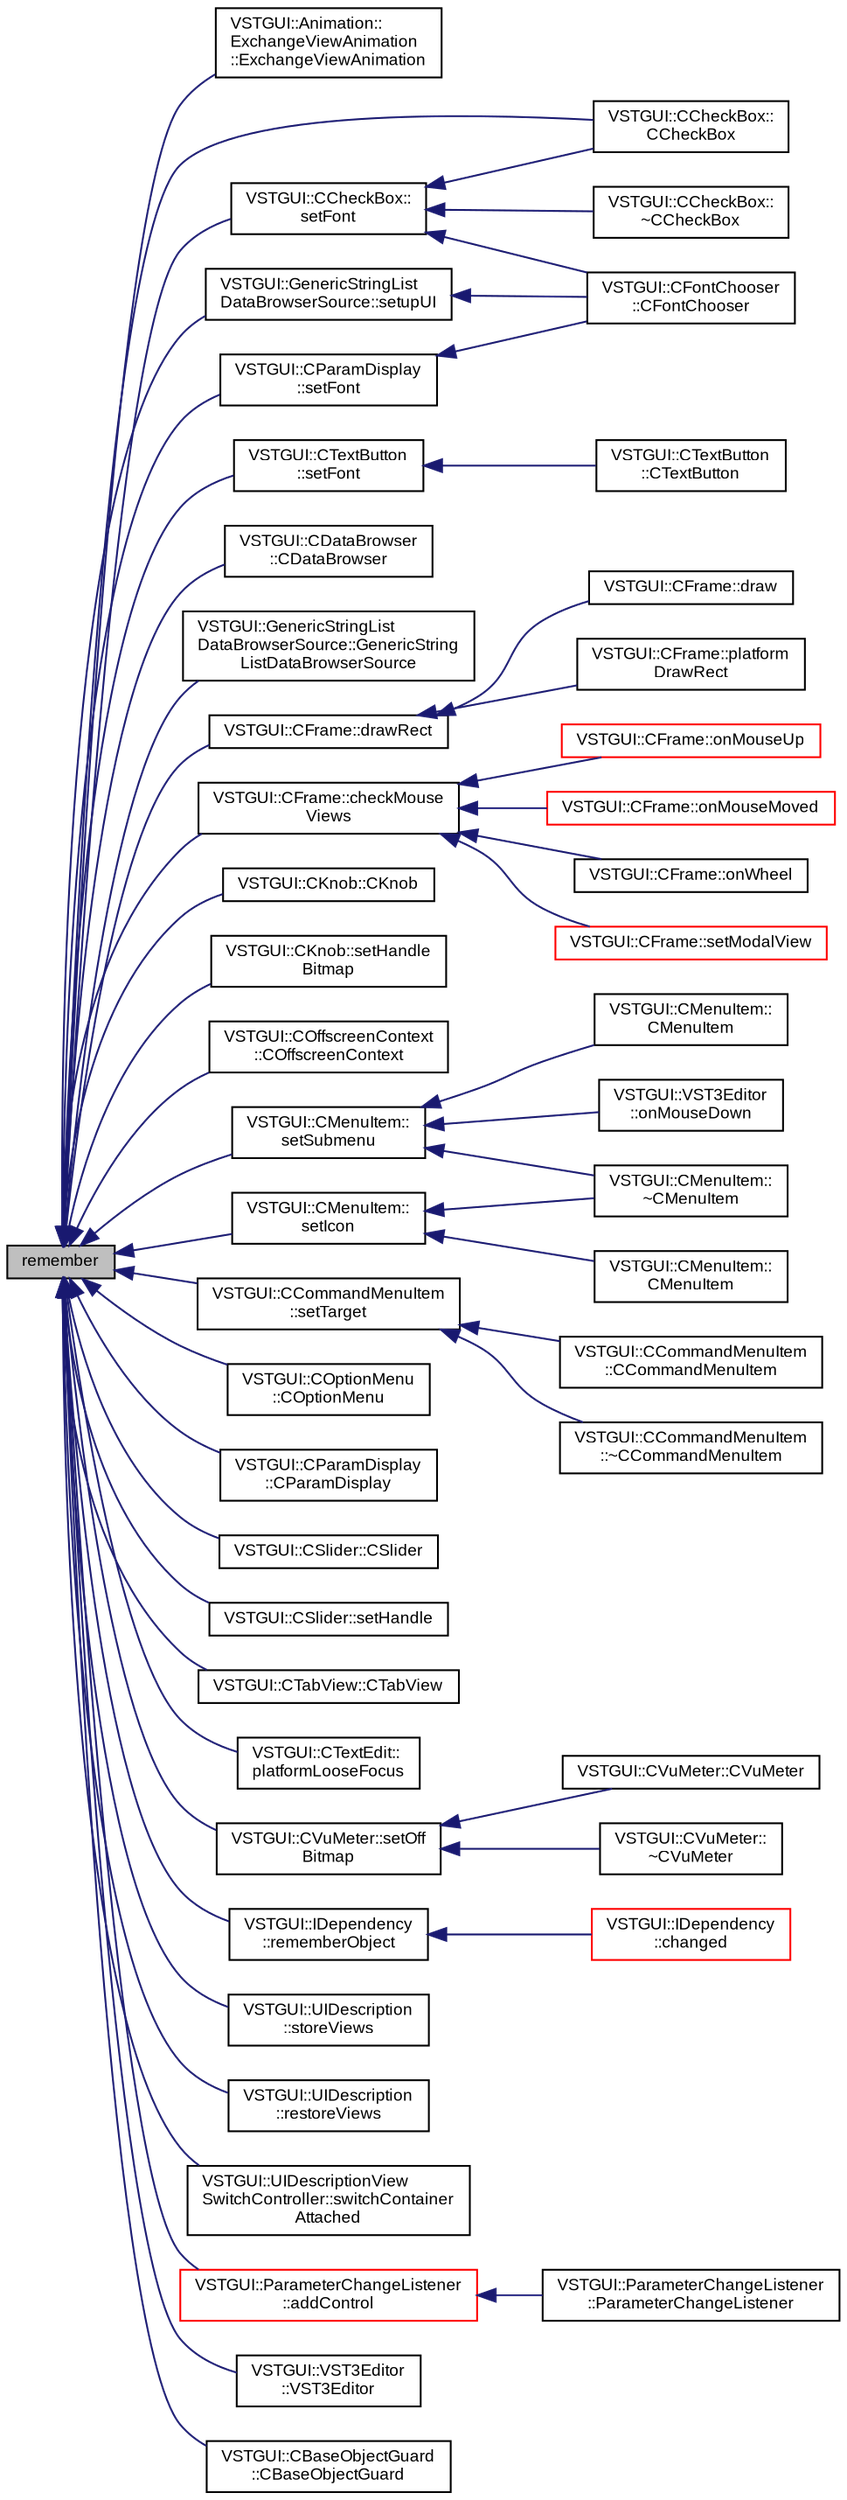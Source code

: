 digraph "remember"
{
  bgcolor="transparent";
  edge [fontname="Arial",fontsize="9",labelfontname="Arial",labelfontsize="9"];
  node [fontname="Arial",fontsize="9",shape=record];
  rankdir="LR";
  Node1 [label="remember",height=0.2,width=0.4,color="black", fillcolor="grey75", style="filled" fontcolor="black"];
  Node1 -> Node2 [dir="back",color="midnightblue",fontsize="9",style="solid",fontname="Arial"];
  Node2 [label="VSTGUI::Animation::\lExchangeViewAnimation\l::ExchangeViewAnimation",height=0.2,width=0.4,color="black",URL="$class_v_s_t_g_u_i_1_1_animation_1_1_exchange_view_animation.html#ab056dfd92492a3566d61f0e150d02ff2"];
  Node1 -> Node3 [dir="back",color="midnightblue",fontsize="9",style="solid",fontname="Arial"];
  Node3 [label="VSTGUI::CCheckBox::\lCCheckBox",height=0.2,width=0.4,color="black",URL="$class_v_s_t_g_u_i_1_1_c_check_box.html#abfd45c0dae0029fb43b093190d78bc42"];
  Node1 -> Node4 [dir="back",color="midnightblue",fontsize="9",style="solid",fontname="Arial"];
  Node4 [label="VSTGUI::CCheckBox::\lsetFont",height=0.2,width=0.4,color="black",URL="$class_v_s_t_g_u_i_1_1_c_check_box.html#a8bb2d9e1362a2b8d9047b2e895f794fd"];
  Node4 -> Node3 [dir="back",color="midnightblue",fontsize="9",style="solid",fontname="Arial"];
  Node4 -> Node5 [dir="back",color="midnightblue",fontsize="9",style="solid",fontname="Arial"];
  Node5 [label="VSTGUI::CCheckBox::\l~CCheckBox",height=0.2,width=0.4,color="black",URL="$class_v_s_t_g_u_i_1_1_c_check_box.html#a7f356285321b8453226500459256530a"];
  Node4 -> Node6 [dir="back",color="midnightblue",fontsize="9",style="solid",fontname="Arial"];
  Node6 [label="VSTGUI::CFontChooser\l::CFontChooser",height=0.2,width=0.4,color="black",URL="$class_v_s_t_g_u_i_1_1_c_font_chooser.html#a1a4d6cbd6b3c39bdff979a626e42016e"];
  Node1 -> Node7 [dir="back",color="midnightblue",fontsize="9",style="solid",fontname="Arial"];
  Node7 [label="VSTGUI::CTextButton\l::setFont",height=0.2,width=0.4,color="black",URL="$class_v_s_t_g_u_i_1_1_c_text_button.html#a8bb2d9e1362a2b8d9047b2e895f794fd"];
  Node7 -> Node8 [dir="back",color="midnightblue",fontsize="9",style="solid",fontname="Arial"];
  Node8 [label="VSTGUI::CTextButton\l::CTextButton",height=0.2,width=0.4,color="black",URL="$class_v_s_t_g_u_i_1_1_c_text_button.html#a5f75803eeee8a59b03df510d82c66c59"];
  Node1 -> Node9 [dir="back",color="midnightblue",fontsize="9",style="solid",fontname="Arial"];
  Node9 [label="VSTGUI::CDataBrowser\l::CDataBrowser",height=0.2,width=0.4,color="black",URL="$class_v_s_t_g_u_i_1_1_c_data_browser.html#aaf73b3af5bff3c9cf6ed3c447e6561d0"];
  Node1 -> Node10 [dir="back",color="midnightblue",fontsize="9",style="solid",fontname="Arial"];
  Node10 [label="VSTGUI::GenericStringList\lDataBrowserSource::GenericString\lListDataBrowserSource",height=0.2,width=0.4,color="black",URL="$class_v_s_t_g_u_i_1_1_generic_string_list_data_browser_source.html#a032cbf810cacd2cfd4cc23e748b9d599"];
  Node1 -> Node11 [dir="back",color="midnightblue",fontsize="9",style="solid",fontname="Arial"];
  Node11 [label="VSTGUI::GenericStringList\lDataBrowserSource::setupUI",height=0.2,width=0.4,color="black",URL="$class_v_s_t_g_u_i_1_1_generic_string_list_data_browser_source.html#a721c0ed5144b9f9d50e5dc7fe4976492"];
  Node11 -> Node6 [dir="back",color="midnightblue",fontsize="9",style="solid",fontname="Arial"];
  Node1 -> Node12 [dir="back",color="midnightblue",fontsize="9",style="solid",fontname="Arial"];
  Node12 [label="VSTGUI::CFrame::drawRect",height=0.2,width=0.4,color="black",URL="$class_v_s_t_g_u_i_1_1_c_frame.html#a530199c9ce307c3c7aa37e8f7acd75fb",tooltip="called if the view should draw itself "];
  Node12 -> Node13 [dir="back",color="midnightblue",fontsize="9",style="solid",fontname="Arial"];
  Node13 [label="VSTGUI::CFrame::draw",height=0.2,width=0.4,color="black",URL="$class_v_s_t_g_u_i_1_1_c_frame.html#a83ee48340580dff7f1796dbebe7b0a0f",tooltip="called if the view should draw itself "];
  Node12 -> Node14 [dir="back",color="midnightblue",fontsize="9",style="solid",fontname="Arial"];
  Node14 [label="VSTGUI::CFrame::platform\lDrawRect",height=0.2,width=0.4,color="black",URL="$class_v_s_t_g_u_i_1_1_c_frame.html#a13531c5a9bf691d4ec9a71fee3fda3df"];
  Node1 -> Node15 [dir="back",color="midnightblue",fontsize="9",style="solid",fontname="Arial"];
  Node15 [label="VSTGUI::CFrame::checkMouse\lViews",height=0.2,width=0.4,color="black",URL="$class_v_s_t_g_u_i_1_1_c_frame.html#a83b0d2d4c489762aa768c5e16b0c72d0"];
  Node15 -> Node16 [dir="back",color="midnightblue",fontsize="9",style="solid",fontname="Arial"];
  Node16 [label="VSTGUI::CFrame::onMouseUp",height=0.2,width=0.4,color="red",URL="$class_v_s_t_g_u_i_1_1_c_frame.html#a25821e254b2ee5fabdda756c1c301fc0",tooltip="called when a mouse up event occurs "];
  Node15 -> Node17 [dir="back",color="midnightblue",fontsize="9",style="solid",fontname="Arial"];
  Node17 [label="VSTGUI::CFrame::onMouseMoved",height=0.2,width=0.4,color="red",URL="$class_v_s_t_g_u_i_1_1_c_frame.html#ac8855959285a9555faaa8b0313e07027",tooltip="called when a mouse move event occurs "];
  Node15 -> Node18 [dir="back",color="midnightblue",fontsize="9",style="solid",fontname="Arial"];
  Node18 [label="VSTGUI::CFrame::onWheel",height=0.2,width=0.4,color="black",URL="$class_v_s_t_g_u_i_1_1_c_frame.html#a6d88a500ad5bcf0664cffac0fc0adac2",tooltip="called if a mouse wheel event is happening over this view "];
  Node15 -> Node19 [dir="back",color="midnightblue",fontsize="9",style="solid",fontname="Arial"];
  Node19 [label="VSTGUI::CFrame::setModalView",height=0.2,width=0.4,color="red",URL="$class_v_s_t_g_u_i_1_1_c_frame.html#a8702ff2f7885f8d7a93bde675d32f1dc"];
  Node1 -> Node20 [dir="back",color="midnightblue",fontsize="9",style="solid",fontname="Arial"];
  Node20 [label="VSTGUI::CKnob::CKnob",height=0.2,width=0.4,color="black",URL="$class_v_s_t_g_u_i_1_1_c_knob.html#ad17a8b78ea89a52378abeaeeadc1270e"];
  Node1 -> Node21 [dir="back",color="midnightblue",fontsize="9",style="solid",fontname="Arial"];
  Node21 [label="VSTGUI::CKnob::setHandle\lBitmap",height=0.2,width=0.4,color="black",URL="$class_v_s_t_g_u_i_1_1_c_knob.html#a5886cd205f218543f9d1d807c2c3dba8"];
  Node1 -> Node22 [dir="back",color="midnightblue",fontsize="9",style="solid",fontname="Arial"];
  Node22 [label="VSTGUI::COffscreenContext\l::COffscreenContext",height=0.2,width=0.4,color="black",URL="$class_v_s_t_g_u_i_1_1_c_offscreen_context.html#a062f075792f632a52a46218fab33f513"];
  Node1 -> Node23 [dir="back",color="midnightblue",fontsize="9",style="solid",fontname="Arial"];
  Node23 [label="VSTGUI::CMenuItem::\lsetSubmenu",height=0.2,width=0.4,color="black",URL="$class_v_s_t_g_u_i_1_1_c_menu_item.html#ad82def3068a469a676185f3d5de8bb4b",tooltip="set submenu of menu item "];
  Node23 -> Node24 [dir="back",color="midnightblue",fontsize="9",style="solid",fontname="Arial"];
  Node24 [label="VSTGUI::CMenuItem::\lCMenuItem",height=0.2,width=0.4,color="black",URL="$class_v_s_t_g_u_i_1_1_c_menu_item.html#ad49e5379488ce49cf7e509097341421a"];
  Node23 -> Node25 [dir="back",color="midnightblue",fontsize="9",style="solid",fontname="Arial"];
  Node25 [label="VSTGUI::CMenuItem::\l~CMenuItem",height=0.2,width=0.4,color="black",URL="$class_v_s_t_g_u_i_1_1_c_menu_item.html#a2c213e786574595c6f80a1e33fc47807"];
  Node23 -> Node26 [dir="back",color="midnightblue",fontsize="9",style="solid",fontname="Arial"];
  Node26 [label="VSTGUI::VST3Editor\l::onMouseDown",height=0.2,width=0.4,color="black",URL="$class_v_s_t_g_u_i_1_1_v_s_t3_editor.html#a4305e69d2e6fc870a37b123050120e13",tooltip="a mouse down event happend on the frame at position where. If the observer handles this..."];
  Node1 -> Node27 [dir="back",color="midnightblue",fontsize="9",style="solid",fontname="Arial"];
  Node27 [label="VSTGUI::CMenuItem::\lsetIcon",height=0.2,width=0.4,color="black",URL="$class_v_s_t_g_u_i_1_1_c_menu_item.html#a5642dfa9fc652661b47eadd05091c6a7",tooltip="set menu item icon "];
  Node27 -> Node28 [dir="back",color="midnightblue",fontsize="9",style="solid",fontname="Arial"];
  Node28 [label="VSTGUI::CMenuItem::\lCMenuItem",height=0.2,width=0.4,color="black",URL="$class_v_s_t_g_u_i_1_1_c_menu_item.html#af232a0a07684c270537a4f8d90b585b8"];
  Node27 -> Node25 [dir="back",color="midnightblue",fontsize="9",style="solid",fontname="Arial"];
  Node1 -> Node29 [dir="back",color="midnightblue",fontsize="9",style="solid",fontname="Arial"];
  Node29 [label="VSTGUI::CCommandMenuItem\l::setTarget",height=0.2,width=0.4,color="black",URL="$class_v_s_t_g_u_i_1_1_c_command_menu_item.html#a0ff642d224d37229fcc9c2a959508717"];
  Node29 -> Node30 [dir="back",color="midnightblue",fontsize="9",style="solid",fontname="Arial"];
  Node30 [label="VSTGUI::CCommandMenuItem\l::CCommandMenuItem",height=0.2,width=0.4,color="black",URL="$class_v_s_t_g_u_i_1_1_c_command_menu_item.html#ae96e582f74778bc78f9f23b259c2ee3f"];
  Node29 -> Node31 [dir="back",color="midnightblue",fontsize="9",style="solid",fontname="Arial"];
  Node31 [label="VSTGUI::CCommandMenuItem\l::~CCommandMenuItem",height=0.2,width=0.4,color="black",URL="$class_v_s_t_g_u_i_1_1_c_command_menu_item.html#a6fa1dbcbdc8d5fa8eb27378f59a52c97"];
  Node1 -> Node32 [dir="back",color="midnightblue",fontsize="9",style="solid",fontname="Arial"];
  Node32 [label="VSTGUI::COptionMenu\l::COptionMenu",height=0.2,width=0.4,color="black",URL="$class_v_s_t_g_u_i_1_1_c_option_menu.html#a3ac289cec737bc873411b2fc20efa623"];
  Node1 -> Node33 [dir="back",color="midnightblue",fontsize="9",style="solid",fontname="Arial"];
  Node33 [label="VSTGUI::CParamDisplay\l::CParamDisplay",height=0.2,width=0.4,color="black",URL="$class_v_s_t_g_u_i_1_1_c_param_display.html#a8089c19908c6d6090572233cadccb2c5"];
  Node1 -> Node34 [dir="back",color="midnightblue",fontsize="9",style="solid",fontname="Arial"];
  Node34 [label="VSTGUI::CParamDisplay\l::setFont",height=0.2,width=0.4,color="black",URL="$class_v_s_t_g_u_i_1_1_c_param_display.html#a9c063ae13696f9d0a2abd7979c1debe6"];
  Node34 -> Node6 [dir="back",color="midnightblue",fontsize="9",style="solid",fontname="Arial"];
  Node1 -> Node35 [dir="back",color="midnightblue",fontsize="9",style="solid",fontname="Arial"];
  Node35 [label="VSTGUI::CSlider::CSlider",height=0.2,width=0.4,color="black",URL="$class_v_s_t_g_u_i_1_1_c_slider.html#ab4481e8b99ae034d204cef649b2d607c"];
  Node1 -> Node36 [dir="back",color="midnightblue",fontsize="9",style="solid",fontname="Arial"];
  Node36 [label="VSTGUI::CSlider::setHandle",height=0.2,width=0.4,color="black",URL="$class_v_s_t_g_u_i_1_1_c_slider.html#a909958b251347674db5813e5c3616b5b"];
  Node1 -> Node37 [dir="back",color="midnightblue",fontsize="9",style="solid",fontname="Arial"];
  Node37 [label="VSTGUI::CTabView::CTabView",height=0.2,width=0.4,color="black",URL="$class_v_s_t_g_u_i_1_1_c_tab_view.html#a68c34233a8a8f4b56b15987b0d8e31ec"];
  Node1 -> Node38 [dir="back",color="midnightblue",fontsize="9",style="solid",fontname="Arial"];
  Node38 [label="VSTGUI::CTextEdit::\lplatformLooseFocus",height=0.2,width=0.4,color="black",URL="$class_v_s_t_g_u_i_1_1_c_text_edit.html#abdef00c2735f41a8e7e17036f3416306"];
  Node1 -> Node39 [dir="back",color="midnightblue",fontsize="9",style="solid",fontname="Arial"];
  Node39 [label="VSTGUI::CVuMeter::setOff\lBitmap",height=0.2,width=0.4,color="black",URL="$class_v_s_t_g_u_i_1_1_c_vu_meter.html#a018a6ce1a4573aadc28acb40a8ad1a5f"];
  Node39 -> Node40 [dir="back",color="midnightblue",fontsize="9",style="solid",fontname="Arial"];
  Node40 [label="VSTGUI::CVuMeter::CVuMeter",height=0.2,width=0.4,color="black",URL="$class_v_s_t_g_u_i_1_1_c_vu_meter.html#a25aaa57dde3fa69e613b195a5ba90205"];
  Node39 -> Node41 [dir="back",color="midnightblue",fontsize="9",style="solid",fontname="Arial"];
  Node41 [label="VSTGUI::CVuMeter::\l~CVuMeter",height=0.2,width=0.4,color="black",URL="$class_v_s_t_g_u_i_1_1_c_vu_meter.html#a3cac1dd874092c24b9ecf8ee978b9d31"];
  Node1 -> Node42 [dir="back",color="midnightblue",fontsize="9",style="solid",fontname="Arial"];
  Node42 [label="VSTGUI::IDependency\l::rememberObject",height=0.2,width=0.4,color="black",URL="$class_v_s_t_g_u_i_1_1_i_dependency.html#a9005955fa448192caddbbced658a616c"];
  Node42 -> Node43 [dir="back",color="midnightblue",fontsize="9",style="solid",fontname="Arial"];
  Node43 [label="VSTGUI::IDependency\l::changed",height=0.2,width=0.4,color="red",URL="$class_v_s_t_g_u_i_1_1_i_dependency.html#acac105ad797d9700f9a31946792ecbc0"];
  Node1 -> Node44 [dir="back",color="midnightblue",fontsize="9",style="solid",fontname="Arial"];
  Node44 [label="VSTGUI::UIDescription\l::storeViews",height=0.2,width=0.4,color="black",URL="$class_v_s_t_g_u_i_1_1_u_i_description.html#a5cb982bab07a024f19c54064f1011c22"];
  Node1 -> Node45 [dir="back",color="midnightblue",fontsize="9",style="solid",fontname="Arial"];
  Node45 [label="VSTGUI::UIDescription\l::restoreViews",height=0.2,width=0.4,color="black",URL="$class_v_s_t_g_u_i_1_1_u_i_description.html#acc6a9f590d7a896b92ea6b33cb6fdf44"];
  Node1 -> Node46 [dir="back",color="midnightblue",fontsize="9",style="solid",fontname="Arial"];
  Node46 [label="VSTGUI::UIDescriptionView\lSwitchController::switchContainer\lAttached",height=0.2,width=0.4,color="black",URL="$class_v_s_t_g_u_i_1_1_u_i_description_view_switch_controller.html#a93bd431f3ff3c9d4b70eb58b30219499"];
  Node1 -> Node47 [dir="back",color="midnightblue",fontsize="9",style="solid",fontname="Arial"];
  Node47 [label="VSTGUI::ParameterChangeListener\l::addControl",height=0.2,width=0.4,color="red",URL="$class_v_s_t_g_u_i_1_1_parameter_change_listener.html#a838ba0753537ab62e6b68c810b5b1f41"];
  Node47 -> Node48 [dir="back",color="midnightblue",fontsize="9",style="solid",fontname="Arial"];
  Node48 [label="VSTGUI::ParameterChangeListener\l::ParameterChangeListener",height=0.2,width=0.4,color="black",URL="$class_v_s_t_g_u_i_1_1_parameter_change_listener.html#a8191a258793d1ab3889af52a772bf84a"];
  Node1 -> Node49 [dir="back",color="midnightblue",fontsize="9",style="solid",fontname="Arial"];
  Node49 [label="VSTGUI::VST3Editor\l::VST3Editor",height=0.2,width=0.4,color="black",URL="$class_v_s_t_g_u_i_1_1_v_s_t3_editor.html#a9035d33119b95b930b52a9a87318272b"];
  Node1 -> Node50 [dir="back",color="midnightblue",fontsize="9",style="solid",fontname="Arial"];
  Node50 [label="VSTGUI::CBaseObjectGuard\l::CBaseObjectGuard",height=0.2,width=0.4,color="black",URL="$class_v_s_t_g_u_i_1_1_c_base_object_guard.html#af8e502718cc2f1c8a858b78cacc9b310"];
}
